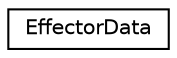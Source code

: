 digraph G
{
  edge [fontname="Helvetica",fontsize="10",labelfontname="Helvetica",labelfontsize="10"];
  node [fontname="Helvetica",fontsize="10",shape=record];
  rankdir=LR;
  Node1 [label="EffectorData",height=0.2,width=0.4,color="black", fillcolor="white", style="filled",URL="$d8/d38/structEffectorData.html"];
}
